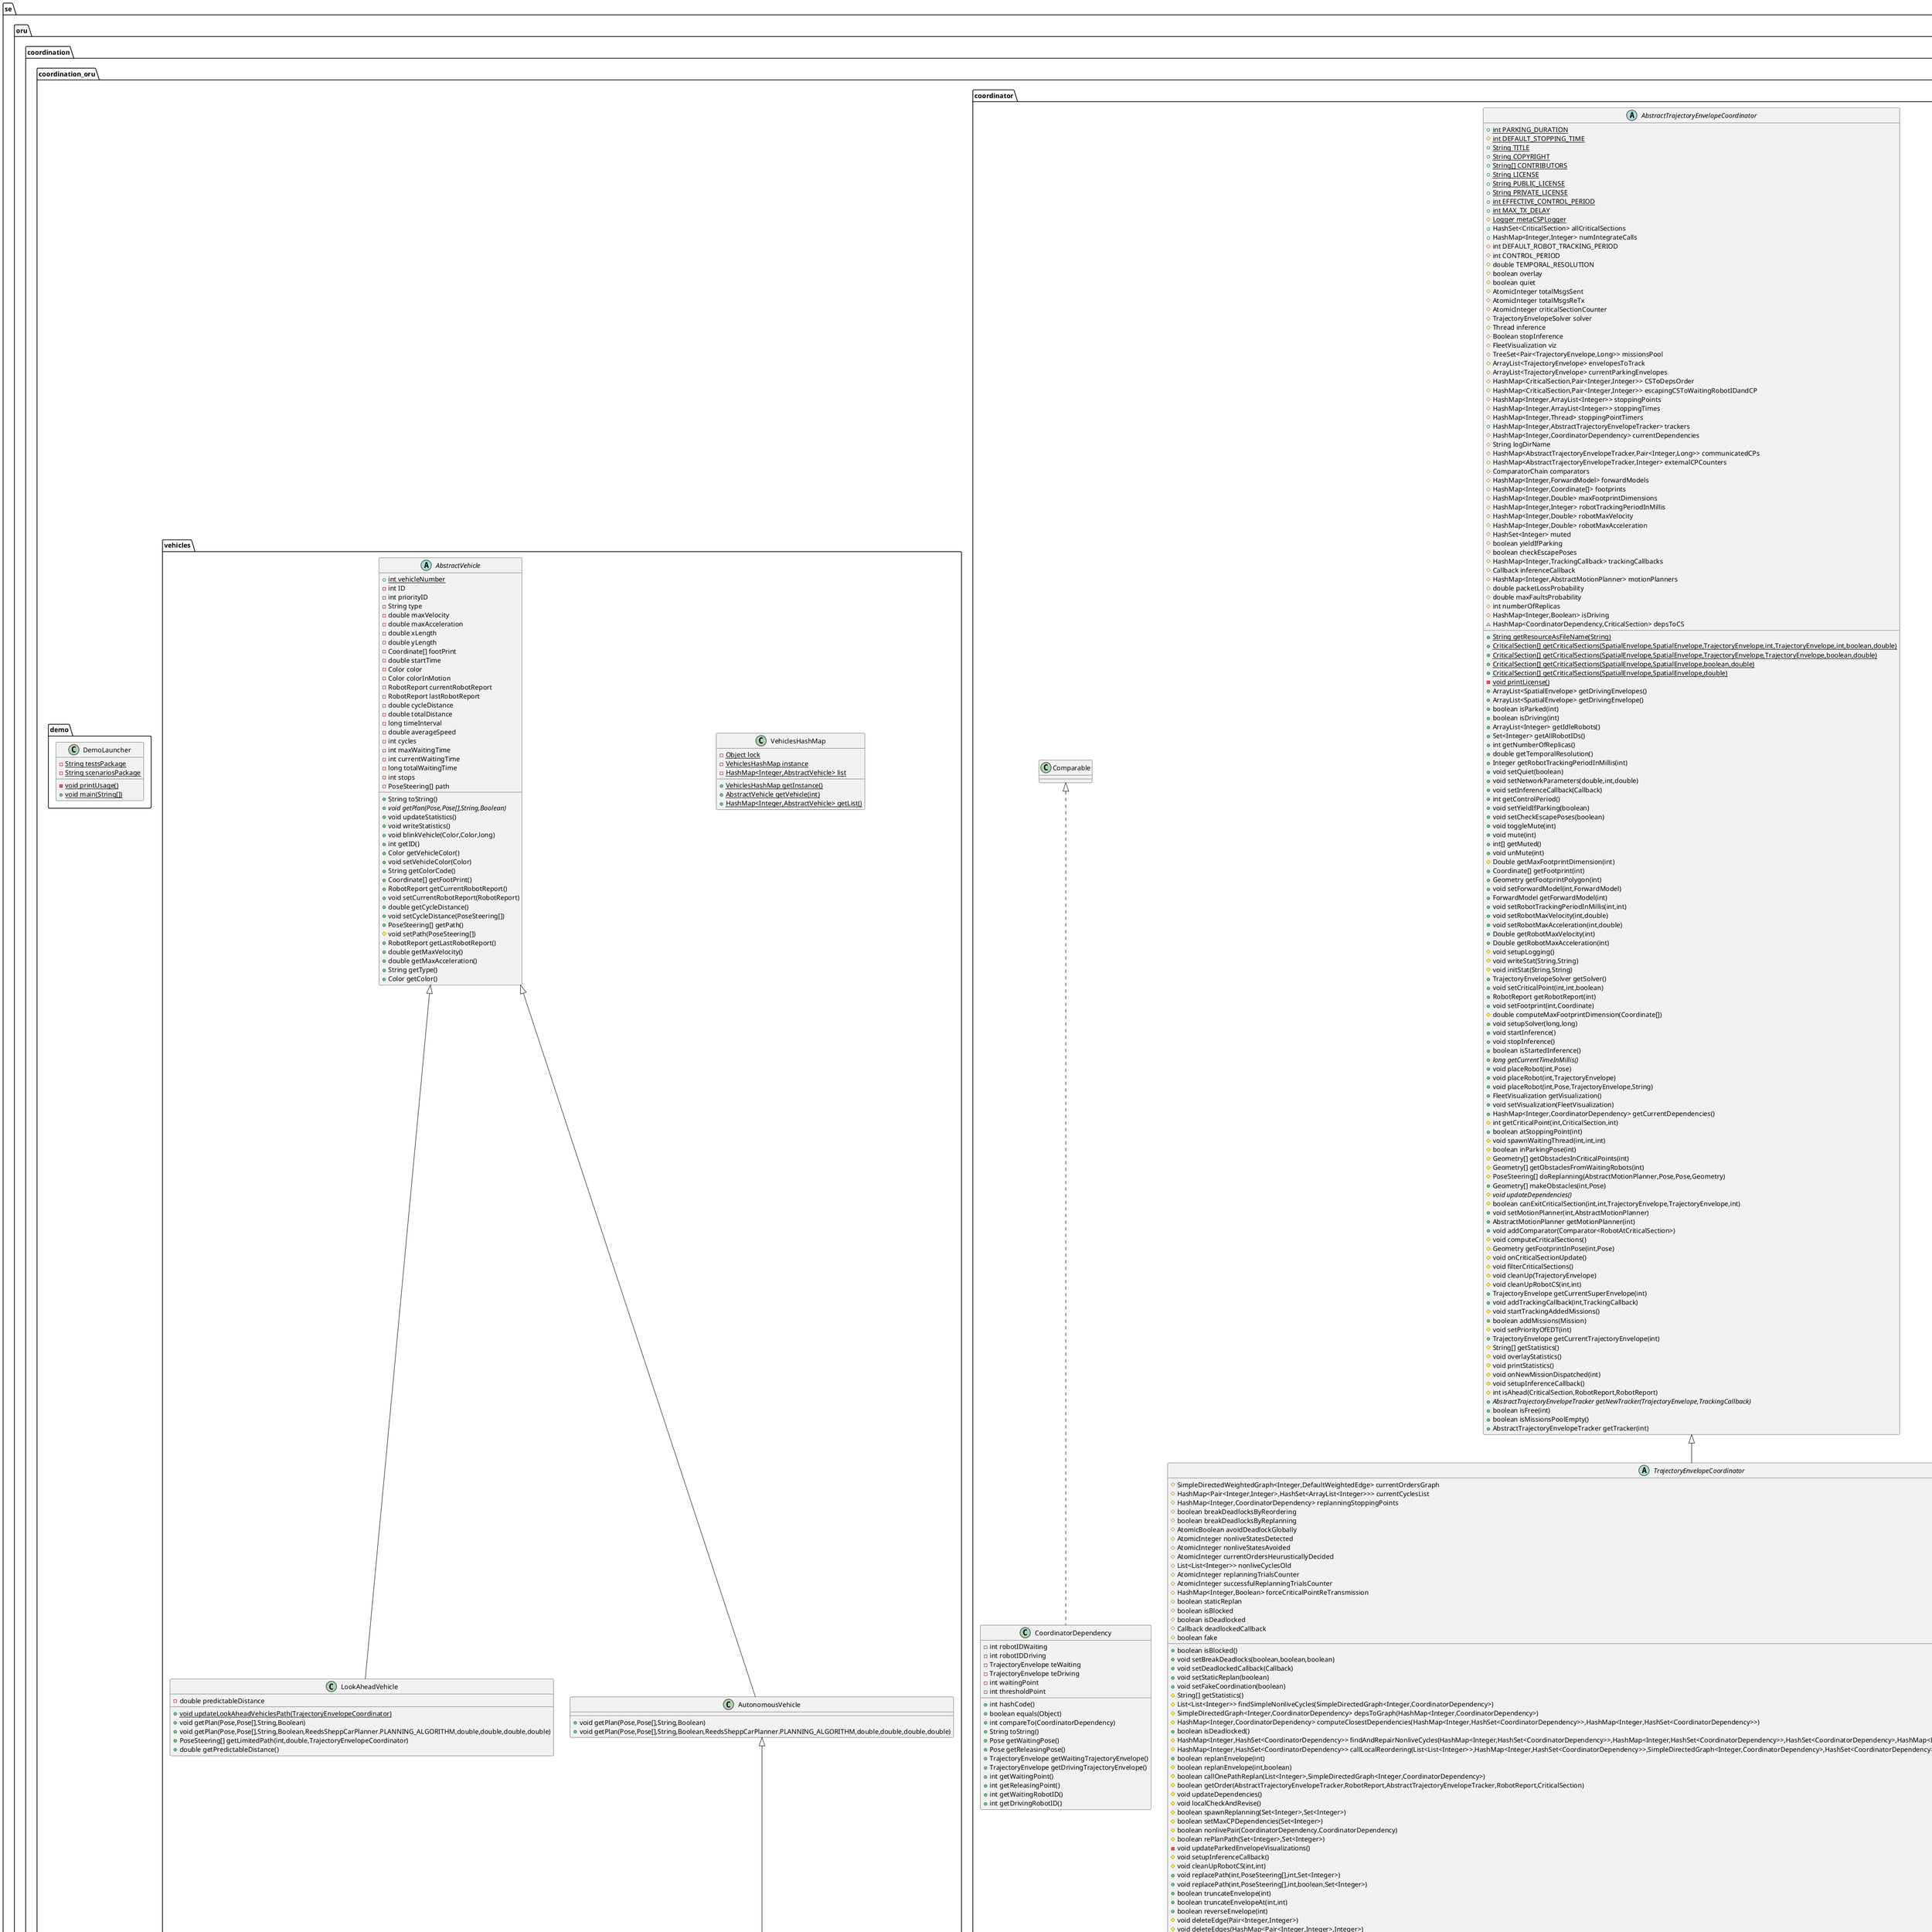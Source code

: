 @startuml
class se.oru.coordination.coordination_oru.simulator.BrowserVisualizationServlet {
+ void configure(WebSocketServletFactory)
}
class se.oru.coordination.coordination_oru.utility.RobotReport {
- Pose pose
- int pathIndex
- double velocity
- double distanceTraveled
- int criticalPoint
- int robotID
+ int getRobotID()
+ Pose getPose()
+ int getPathIndex()
+ double getVelocity()
+ double getDistanceTraveled()
+ int getCriticalPoint()
+ String toString()
}
class se.oru.coordination.coordination_oru.tests.icaps2018.talk.TwoRobotsOpposing {
+ {static} void main(String[])
}
class se.oru.coordination.coordination_oru.utility.StringUtils {
+ {static} List<String> description(String,String,int)
+ {static} List<String> description(String,String,int,int)
+ {static} List<String> fitWidth(String,int,int)
+ {static} List<String> fullJustify(String,int,int)
}
interface se.oru.coordination.coordination_oru.motionplanner.ompl.ReedsSheppCarPlannerLib {
~ boolean plan(String,double,double,double,double,double,double,double,double,double,double,PointerByReference,IntByReference,double,double,double)
~ boolean plan_multiple_circles(byte[],int,int,double,double,double,double,double[],double[],int,double,double,double,double,double,double,PointerByReference,IntByReference,double,double,double,int)
~ boolean plan_multiple_circles_nomap(double[],double[],int,double,double,double,double,double,double,PointerByReference,IntByReference,double,double,double,int)
~ void cleanupPath(Pointer)
}
class se.oru.coordination.coordination_oru.motionplanner.ompl.ReedsSheppCarPlannerLib$PathPose {
+ double x
+ double y
+ double theta
# List<String> getFieldOrder()
}
class se.oru.coordination.coordination_oru.motionplanner.ompl.ReedsSheppCarPlannerLib$PathPose$ByReference {
}
abstract class se.oru.coordination.coordination_oru.tracker.TrajectoryEnvelopeTrackerDummy {
- Thread th
- boolean parkingFinished
- int currentIndex
- long DELTA_FUTURE
# void onTrajectoryEnvelopeUpdate()
+ void startTracking()
+ void setCriticalPoint(int)
+ RobotReport getRobotReport()
+ void finishParking()
+ boolean isParkingFinished()
+ void run()
+ void onPositionUpdate()
}
class se.oru.coordination.coordination_oru.utility.splines.Spline3D {
- Coordinate[] coords
- Coordinate[] controlPoints
- Type type
+ Type getType()
+ Coordinate[] getControlPoints()
+ Coordinate[] getCoords()
+ Pose[] asPoses()
+ PoseSteering[] asPoseSteerings()
+ String toString()
+ double[] computeDistances()
+ double[] computeMinMaxDistances()
}
enum se.oru.coordination.coordination_oru.utility.splines.Type {
+  SPLINE_BEZIER
+  SPLINE_CUBIC
+  SPLINE_CATMULL_ROM
}
abstract class se.oru.coordination.coordination_oru.tracker.AbstractTrajectoryEnvelopeTracker {
# AbstractTrajectoryEnvelopeCoordinator tec
+ TrajectoryEnvelope te
# Trajectory traj
# double temporalResolution
# Integer externalCPCounter
# Integer reportCounter
# int criticalPoint
# HashSet<TrajectoryEnvelope> startedGroundEnvelopes
# HashSet<TrajectoryEnvelope> finishedGroundEnvelopes
# HashMap<TrajectoryEnvelope,AllenIntervalConstraint> deadlines
# int trackingPeriodInMillis
# TrackingCallback cb
# Map mapMetaConstraint
# boolean calledOnTrackingStart
# boolean calledStartTracking
# Callback extraStatusCallback
# boolean canStartTracking
# long startingTimeInMillis
# Logger metaCSPLogger
# {static} AllenIntervalConstraint[] getConstriants(AllenIntervalConstraint.Type,TrajectoryEnvelope,TrajectoryEnvelopeSolver)
+ int getTrackingPeriod()
+ long getStartingTimeInMillis()
+ void resetStartingTimeInMillis()
# {abstract}void onTrajectoryEnvelopeUpdate()
+ void updateTrajectoryEnvelope(TrajectoryEnvelope)
+ void setMapMetaConstraint(Map)
+ void setCanStartTracking()
+ boolean canStartTracking()
+ boolean isStarted(TrajectoryEnvelope)
+ boolean tracksEnvelope(TrajectoryEnvelope)
+ boolean isFinished(TrajectoryEnvelope)
+ void setCriticalPoint(int,int)
+ int getReportCounter()
+ void setReportCounter(int)
+ int getCriticalPoint()
+ {abstract}void setCriticalPoint(int)
+ int getTrackingPeriodInMillis()
+ RobotReport getLastRobotReport()
+ {abstract}RobotReport getRobotReport()
# void onPositionUpdate()
+ {abstract}long getCurrentTimeInMillis()
# void updateDeadline(TrajectoryEnvelope,long)
# void fixDeadline(TrajectoryEnvelope,long)
# void setRelease(TrajectoryEnvelope)
# TrajectoryEnvelope[] getAllSubEnvelopes()
+ {abstract}void startTracking()
+ boolean trackingStrated()
# void startMonitoringThread()
# void finishTracking()
+ TrajectoryEnvelope getTrajectoryEnvelope()
+ State getState()
}
class se.oru.coordination.coordination_oru.tests.clean.FourRobotsCircle {
+ {static} void main(String[])
}
class se.oru.coordination.coordination_oru.tests.icaps2018.talk.ThreeRobotsSimple {
+ {static} void main(String[])
}
class se.oru.coordination.coordination_oru.tests.clean.TwoRobotsTotalOverlap {
+ {static} void main(String[])
}
class se.oru.coordination.coordination_oru.tests.clean.TwoRobotsFollowing {
+ {static} void main(String[])
}
class se.oru.coordination.coordination_oru.tests.Sleeper {
+ {static} void sleep(long)
}
class se.oru.coordination.coordination_oru.tests.DemoPushAwait {
+ {static} void run()
}
class se.oru.coordination.coordination_oru.tests.DemoChild {
+ {static} void run()
}
class se.oru.coordination.coordination_oru.tests.DemoGatekeeper {
+ {static} void run()
}
class se.oru.coordination.coordination_oru.tests.GatedThreadDemos {
+ {static} void main(String[])
}
class se.oru.coordination.coordination_oru.tests.UPF.UPFAdapter {
+ {static} double MAX_ACCEL
+ {static} double MAX_VEL
+ {static} int CONTROL_PERIOD
+ {static} double TEMPORAL_RESOLUTION
+ {static} String yamlFile
+ {static} String roadMapFile
- TrajectoryEnvelopeCoordinatorSimulation tec
- HashMap<String,Integer> robotsToIDs
- ReedsSheppCarPlanner motionPlanner
- {static} String[] getArgs(String)
+ {static} void main(String[])
- void setupCoordinator()
+ void startPlanExecution()
}
class se.oru.coordination.coordination_oru.tests.clean.MinimalExample {
- {static} Random rand
- {static} ArrayList<Pair<Integer>> placements
- {static} Coordinate[] makeRandomFootprint(int,int,int,int,double,double)
- {static} Pose[] makeRandomStartGoalPair(int,double,double,double)
+ {static} void main(String[])
}
class se.oru.coordination.coordination_oru.utility.Mission {
# {static} int NUMMISSIONS
# int robotID
# PoseSteering[] path
# int order
# String fromLocation
# String toLocation
# Pose fromPose
# Pose toPose
# ArrayList<Pose> stoppingPoints
# ArrayList<Integer> stoppingPointDurations
+ void setStoppingPoint(Pose,int)
+ void clearStoppingPoints()
+ HashMap<Pose,Integer> getStoppingPoints()
+ int compareTo(Mission)
+ int getRobotID()
+ PoseSteering[] getPath()
+ void setPath(PoseSteering[])
+ String getFromLocation()
+ void setFromLocation(String)
+ String getToLocation()
+ void setToLocation(String)
+ String toString()
+ Pose getFromPose()
+ void setFromPose(Pose)
+ Pose getToPose()
+ void setToPose(Pose)
}
class se.oru.coordination.coordination_oru.tests.TestTrajectoryEnvelopeCoordinatorWithMotionPlannerReplan {
+ {static} void main(String[])
}
class se.oru.coordination.coordination_oru.utility.CriticalSection {
- TrajectoryEnvelope te1
- TrajectoryEnvelope te2
- int te1Start
- int te2Start
- int te1End
- int te2End
- int te1Break
- int te2Break
+ boolean equals(Object)
+ int hashCode()
+ TrajectoryEnvelope getTe1()
+ TrajectoryEnvelope getTe2()
+ int getTe1Start()
+ int getTe2Start()
+ int getTe1End()
+ int getTe2End()
+ int getTe1Break()
+ void setTe1Break(int)
+ int getTe2Break()
+ void setTe2Break(int)
+ String toString()
}
class se.oru.coordination.coordination_oru.utility.Missions {
+ {static} HashMap<Integer,Boolean> loopMissions
# {static} HashMap<String,Pose> locations
# {static} HashMap<String,PoseSteering[]> paths
# {static} HashMap<Integer,ArrayList<Mission>> missions
# {static} HashMap<Integer,MissionDispatchingCallback> mdcs
# {static} HashMap<Mission,ArrayList<Mission>> concatenatedMissions
# {static} SimpleDirectedWeightedGraph<String,DefaultWeightedEdge> graph
# {static} String mapYAMLFilename
# {static} String mapYAML
# {static} String mapImageFilename
# {static} BufferedImage map
# {static} double mapResolution
# {static} Coordinate mapOrigin
# {static} double minPathDistance
# {static} Thread missionDispatchThread
# {static} HashSet<Integer> dispatchableRobots
- {static} Logger metaCSPLogger
+ {static} void setMinPathDistance(double)
+ {static} void resamplePathsInRoadMap()
+ {static} PoseSteering[] resamplePath(PoseSteering[])
+ {static} double getPathLength(PoseSteering[])
+ {static} double getPathLength(Pose[])
+ {static} String[] getNearLocations(String)
+ {static} String[] getNearLocations(Pose)
+ {static} BufferedImage getMap()
+ {static} void setMap(String)
+ {static} double getMapResolution()
+ {static} Coordinate getMapOrigin()
+ {static} String getMapYAMLFilename()
+ {static} String getMapYAML()
+ {static} void saveMap(String)
- {static} String extractZipFile(String)
- {static} void makeZipFile(String)
+ {static} void saveScenario(String)
+ {static} void loadScenario(String)
- {static} String getJSONString(Object)
- {static} Object parseJSONString(Type,String)
+ {static} HashMap<Integer,String> getInitialLocations()
+ {static} HashMap<Integer,Pose> getInitialPoses()
+ {static} int[] getIDsOfRobotsWithMissions()
- {static} void buildGraph()
+ {static} PoseSteering[] getShortestPath(String)
+ {static} PoseSteering[] getPath(String,String)
+ {static} ArrayList<Mission> getMissions(int)
+ {static} boolean hasMissions(int)
+ {static} void removeMissions(Mission)
+ {static} void setLocation(String,Pose)
+ {static} HashMap<Integer,ArrayList<Mission>> getMissions()
+ {static} void putMission(Mission)
+ {static} void enqueueMission(Mission)
+ {static} void pushMission(Mission)
+ {static} Mission getMission(int,int)
+ {static} Mission dequeueMission(int)
+ {static} Mission popMission(int)
+ {static} Mission peekMission(int)
+ {static} double wrapAngle180b(double)
+ {static} double wrapAngle180a(double)
+ {static} double wrapAngle180(double)
+ {static} double wrapAngle360(double)
+ {static} Geometry getBackBlockingObstacle(TrajectoryEnvelope)
+ {static} HashMap<String,Pose> getLocations()
+ {static} HashMap<String,Pose> getLocationsAndPoses()
+ {static} void loadLocationAndPathData(String)
+ {static} void loadRoadMap(String)
+ {static} void saveLocationAndPathData(String)
+ {static} void saveRoadMap(String)
+ {static} void addKnownPath(String,String,PoseSteering[])
+ {static} void addPathToRoadMap(String,String,PoseSteering[])
+ {static} void removeLocation(String)
+ {static} void removeLocationFromRoadMap(String)
+ {static} void addLocationToRoadMap(String,Pose)
+ {static} Pose getLocation(String)
+ {static} Pose getLocationPose(String)
+ {static} Mission getNextMission(Mission)
+ {static} Mission getPreviousMission(Mission)
+ {static} String getPathFile(String,String)
+ {static} boolean isKnownPath(String,String)
+ {static} String getProperty(String,String)
+ {static} void stopMissionDispatchers(int)
+ {static} void writePath(String,ArrayList<PoseSteering>)
+ {static} void writePath(String,PoseSteering[])
+ {static} void concatenateMissions(Mission)
+ {static} void addMissionDispatchingCallback(int,MissionDispatchingCallback)
+ {static} void startMissionDispatchers(TrajectoryEnvelopeCoordinator,int)
+ {static} void startMissionDispatchers(TrajectoryEnvelopeCoordinator,boolean,int)
+ {static} void startMissionDispatchers(TrajectoryEnvelopeCoordinator,long)
+ {static} PoseSteering[] loadPathFromFile(String)
+ {static} Mission followMission(Mission,int,Pose,AbstractMotionPlanner,boolean)
+ {static} Set<String> getAllGraphVertices()
+ {static} Set<DefaultWeightedEdge> getAllGraphEdges()
}
class se.oru.coordination.coordination_oru.utility.Missions$ScenarioContainer {
- String locationsJSON
- String pathsJSON
- String missionsJSON
- String mapYAMLJSON
- String mapImageFilenameJSON
- String mapResolutionJSON
- String mapOriginJSON
}
class se.oru.coordination.coordination_oru.tests.icaps2018.talk.FourRobotsCircle {
+ {static} void main(String[])
}
interface se.oru.coordination.coordination_oru.simulator.FleetVisualization {
~ void displayRobotState(TrajectoryEnvelope,RobotReport,String)
~ void displayRobotState(Polygon,RobotReport,String)
~ void displayDependency(RobotReport,RobotReport,String)
~ void addEnvelope(TrajectoryEnvelope)
~ void removeEnvelope(TrajectoryEnvelope)
~ void updateVisualization()
~ void setMap(String)
~ int periodicEnvelopeRefreshInMillis()
}
class se.oru.coordination.coordination_oru.simulator.TrajectoryEnvelopeCoordinatorSimulation {
# {static} long START_TIME
+ {static} TrajectoryEnvelopeCoordinatorSimulation tec
+ {static} Coordinate[] DEFAULT_FOOTPRINT
+ {static} double MAX_DEFAULT_FOOTPRINT_DIMENSION
# boolean useInternalCPs
# boolean checkCollisions
# ArrayList<CollisionEvent> collisionsList
# Thread collisionThread
# AtomicInteger totalMsgsLost
# AtomicInteger totalPacketsLost
# double DEFAULT_MAX_VELOCITY
# double DEFAULT_MAX_ACCELERATION
+ void setCheckCollisions(boolean)
+ void incrementLostMsgsCounter()
+ void incrementLostPacketsCounter()
- ArrayList<Integer> computeStoppingPoints(PoseSteering[])
+ boolean addMissions(Mission)
+ void setUseInternalCriticalPoints(boolean)
+ Double getRobotMaxVelocity(int)
+ Double getRobotMaxAcceleration(int)
# Double getMaxFootprintDimension(int)
+ Coordinate[] getDefaultFootprint()
+ void setDefaultFootprint(Coordinate)
+ Coordinate[] getFootprint(int)
+ Geometry getDefaultFootprintPolygon()
+ AbstractTrajectoryEnvelopeTracker getNewTracker(TrajectoryEnvelope,TrackingCallback)
+ long getCurrentTimeInMillis()
+ String constraintsToGraphviz(Constraint[])
# String[] getStatistics()
+ void onCriticalSectionUpdate()
}
class se.oru.coordination.coordination_oru.utility.PathEditor2 {
- {static} int newLocationCounter
- {static} String TEMP_MAP_DIR
- String selectionsFile
- String outputDir
- double PP_max_turning_radius
- double SP_spline_distance
- double PP_SP_distance_between_path_points
- double PP_radius
- Coordinate[] PP_footprint
- Geometry PP_footprintGeom
- String locationsAndPathsFilename
- String mapFilename
- boolean selectionInputListen
- ArrayList<String> selectionStringsNames
- ArrayList<String> selectionStrings
- ArrayList<ArrayList<Integer>> selectedLocationsInts
- HashMap<Integer,ArrayList<Integer>> selectionGroupsToSelections
- int selectedGroup
- ReedsSheppCarPlanner mp
- OccupancyMap om
- String selectionString
- ArrayList<Integer> selectedLocationsInt
- ArrayList<String> locationIDs
- HashMap<String,ArrayList<PoseSteering>> allPaths
- HashMap<String,Boolean> isInversePath
- JTSDrawingPanel panel
- double deltaX
- double deltaY
- double deltaT
- double deltaTR
- double deltaSD
- double deltaD
+ {static} void main(String[])
+ void setPanAcceleration(double)
+ void setZoomIntensity(double)
+ void setDeltaX(double)
+ void setDeltaY(double)
+ void setDeltaTheta(double)
+ void setSplineDistance(double)
+ void setDistanceBetweenPathPoints(double)
+ void setMaxTurningRadius(double)
+ void setPathPlanningFootprint(Coordinate)
+ void setPathPlanningRadius(double)
+ Geometry makeFootprint(double,double,double)
+ Geometry createEnvelope(ArrayList<PoseSteering>)
+ void updatePaths2()
+ void deleteForwardAndInversePaths(ArrayList<Integer>)
+ void computeForwardAndInversePathsWithSpline(ArrayList<Integer>)
+ void loadSelectionsFile()
+ void removeKnownLocation(String)
+ void removeAllKnownLocations()
+ void addAllKnownLocations()
+ boolean deleteDir(File)
# void dumpLocationAndPathData(HashMap<String,Pose>,HashMap<String,ArrayList<PoseSteering>>)
- String getHelp()
- void highlightSelectedLocations()
- void clearLocations()
+ void addAbstractAction(AbstractAction,int,int,String)
- Point2D getMousePositionInMap()
- void clearESCAPE()
- void setupGUI()
- PoseSteering[] computeSpline(Pose,Pose)
- PoseSteering[] computePath(Pose,Pose)
}
class se.oru.coordination.coordination_oru.tests.clean.ScenarioLoading {
+ {static} void main(String[])
}
class se.oru.coordination.coordination_oru.utility.Heuristics {
+ HashMap<Integer,Integer> robotIDToPrecedence
+ Comparator<RobotAtCriticalSection> closest()
+ Comparator<RobotAtCriticalSection> mostDistanceToTravel()
+ Comparator<RobotAtCriticalSection> lowestIDNumber()
+ Comparator<RobotAtCriticalSection> highestIDNumber()
+ Comparator<RobotAtCriticalSection> highestPrecedence()
}
class se.oru.coordination.coordination_oru.tests.safetyAndLiveness.Circle {
+ {static} void main(String[])
}
class se.oru.coordination.coordination_oru.vehicles.VehiclesHashMap {
- {static} Object lock
- {static} VehiclesHashMap instance
- {static} HashMap<Integer,AbstractVehicle> list
+ {static} VehiclesHashMap getInstance()
+ {static} AbstractVehicle getVehicle(int)
+ {static} HashMap<Integer,AbstractVehicle> getList()
}
abstract class se.oru.coordination.coordination_oru.utility.gates.GatedThread {
# {static} boolean isGated
# {static} Gatekeeper gatekeeper
+ {static} void enable()
+ {static} void runGatekeeper()
+ {static} void sleep(long)
+ {static} void sleepWithoutException(long)
+ {static} void skipCycles(int)
+ {abstract}void runCore()
+ void run()
}
class se.oru.coordination.coordination_oru.tests.safetyAndLiveness.Basement {
- {static} Random rand
- {static} ArrayList<Pair<Integer>> placements
- {static} Coordinate[] makeRandomFootprint(int,int,int,int,double,double)
- {static} Pose[] makeRandomStartGoalPair(int,double,double,double)
+ {static} void main(String[])
}
abstract class se.oru.coordination.coordination_oru.motionplanner.AbstractMotionPlanner {
# Logger metaCSPLogger
# Pose start
# Pose[] goal
# String startLocationName
# String[] goalLocationNames
# Coordinate[] footprintCoords
# boolean verifyPlanning
# Pose collidingPose
# OccupancyMap om
# boolean noMap
# boolean checkGoalPose
# PoseSteering[] pathPS
+ {static} boolean deleteDir(File)
+ {abstract}AbstractMotionPlanner getCopy(boolean)
+ void setFootprint(Coordinate)
+ void setStart(Pose)
+ void setGoal(Pose)
+ void addGoals(Pose)
+ void setGoals(Pose)
+ void setStart(String)
+ void setGoals(String)
+ void setMap(String)
+ PoseSteering[] getPath()
+ PoseSteering[] getPathInv()
+ void addObstacles(Geometry,Pose)
+ void addObstacles(Geometry)
+ void writeDebugImage()
+ void clearObstacles()
+ OccupancyMap getOccupancyMap()
+ Geometry[] getObstacles()
+ {abstract}boolean doPlanning()
- Geometry getFootprintAsGeometry()
# Geometry getFootprintInPose(Pose)
+ boolean plan()
+ boolean isFree(Pose,boolean)
}
class se.oru.coordination.coordination_oru.motionplanner.tests.ompl.TestReedsSheppCarPlanner {
+ {static} void main(String[])
}
class se.oru.coordination.coordination_oru.scenarios.OneAutonomousOneLookAheadVehicles {
+ {static} void main(String[])
}
interface se.oru.coordination.coordination_oru.coordinator.ForwardModel {
~ boolean canStop(TrajectoryEnvelope,RobotReport,int,boolean)
~ int getEarliestStoppingPathIndex(TrajectoryEnvelope,RobotReport)
}
class se.oru.coordination.coordination_oru.utility.Pair {
- T p1
- T p2
+ T getFirst()
+ T getSecond()
+ boolean contains(Pair<T>)
+ boolean containsOrEquals(Pair<T>)
+ int hashCode()
+ boolean equals(Object)
+ String toString()
}
class se.oru.coordination.coordination_oru.tests.safetyAndLiveness.ParkingArrayNew {
- {static} void writeStat(String,String)
- {static} void initStat(String,String)
+ {static} void main(String[])
}
abstract class se.oru.coordination.coordination_oru.tracker.TrackingCallback {
+ TrajectoryEnvelope myTE
+ void updateTrajectoryEnvelope(TrajectoryEnvelope)
+ {abstract}void beforeTrackingStart()
+ {abstract}void onTrackingStart()
+ {abstract}String[] onPositionUpdate()
+ {abstract}void beforeTrackingFinished()
+ {abstract}void onTrackingFinished()
+ {abstract}void onNewGroundEnvelope()
}
class se.oru.coordination.coordination_oru.scenarios.SevenAutonomousOneLookAheadVehicles {
+ {static} void main(String[])
}
class se.oru.coordination.coordination_oru.tests.safetyAndLiveness.TestJgraphLib {
+ {static} void main(String[])
}
class se.oru.coordination.coordination_oru.tests.TestTrajectoryEnvelopeCoordinatorWithMotionPlanner11 {
+ {static} void main(String[])
}
class se.oru.coordination.coordination_oru.utility.splines.SplineFactory {
+ {static} Spline3D createBezier(Coordinate[],double)
+ {static} Spline3D createBezier(Coordinate[],int)
+ {static} Spline3D createCubic(Coordinate[],double)
+ {static} Spline3D createCubic(Coordinate[],int)
+ {static} Spline3D createCatmullRom(Coordinate[],double)
+ {static} Spline3D createCatmullRom(Coordinate[],int)
+ {static} void main(String[])
}
class se.oru.coordination.coordination_oru.tests.TestTrajectoryEnvelopeCoordinatorWithMotionPlanner22 {
+ {static} void main(String[])
}
class se.oru.coordination.coordination_oru.tests.clean.ThreeRobotsAsynchronousGoalPosting {
+ {static} void main(String[])
}
class se.oru.coordination.coordination_oru.simulator.JTSDrawingPanelVisualization {
- JTSDrawingPanel panel
+ JTSDrawingPanel getPanel()
+ void setSize(int,int)
+ void displayRobotState(TrajectoryEnvelope,RobotReport,String)
+ void displayRobotState(Polygon,RobotReport,String)
+ void displayDependency(RobotReport,RobotReport,String)
- void setupGUI(String)
+ void dumpPDF(String)
+ void dumpSVG(String)
+ void dumpEPS(String)
+ void centerView()
+ void updateVisualization()
+ void addEnvelope(TrajectoryEnvelope)
+ void removeEnvelope(TrajectoryEnvelope)
+ void setMinimumVisibleFrame(double,double,double,double)
+ void setMap(String)
+ int periodicEnvelopeRefreshInMillis()
}
class se.oru.coordination.coordination_oru.tests.clean.ReplacePathExample {
+ {static} void main(String[])
}
class se.oru.coordination.coordination_oru.utility.splines.BezierSplineFactory {
+ {static} Coordinate cubicBezier(Coordinate,Coordinate,Coordinate,Coordinate,double)
+ {static} Coordinate quadBezier(Coordinate,Coordinate,Coordinate,double)
- {static} double cubicBezierPoint(double,double,double,double,double)
- {static} double quadBezierPoint(double,double,double,double)
+ {static} Pose[] asPoses(Coordinate[])
+ {static} PoseSteering[] asPoseSteering(Coordinate[])
+ {static} Coordinate[] createBezierSpline(Coordinate,Coordinate,Coordinate,Coordinate,double)
+ {static} void main(String[])
}
class se.oru.coordination.coordination_oru.tests.TestTrajectoryEnvelopeCoordinatorWithMotionPlanner12 {
+ {static} void main(String[])
}
class se.oru.coordination.coordination_oru.simulator.RVizVisualization {
- {static} String rvizEntry
- String mapFrameID
- ConnectedNode node
- HashMap<String,Publisher<visualization_msgs.MarkerArray>> boxMarkerPublishers
- HashMap<String,ArrayList<visualization_msgs.Marker>> boxMarkerMarkers
- HashMap<Integer,Publisher<visualization_msgs.MarkerArray>> robotStatusPublishers
- HashMap<Integer,Publisher<visualization_msgs.MarkerArray>> dependencyPublishers
- HashMap<Integer,ArrayList<visualization_msgs.Marker>> robotStatusMarkers
- HashMap<Integer,ArrayList<visualization_msgs.Marker>> dependencyMarkers
- HashMap<Integer,visualization_msgs.Marker> envelopeMarkers
- boolean ready
- String mapFileName
- boolean darkColors
- boolean publishPartialEnvelope
+ {static} void writeRVizConfigFile(int)
+ {static} void main(String[])
+ void setPublishPartialEnvelope(boolean)
+ void setDarkColors(boolean)
- BufferedImage toGrayScale(BufferedImage)
- BufferedImage toBlackAndWhite(BufferedImage,int)
- BufferedImage flipVertically(BufferedImage)
- BufferedImage flipHorizontally(BufferedImage)
+ void setMap(String)
+ void setMapFileName(String,String,boolean,boolean)
+ void displayRobotState(TrajectoryEnvelope,RobotReport,String)
+ void displayRobotState(Polygon,RobotReport,String)
+ void displayBox(String,Coordinate[],int,double,double,double)
+ void displayDependency(RobotReport,RobotReport,String)
+ void updateVisualization()
+ void onError(Node,Throwable)
+ void onShutdown(Node)
+ void onShutdownComplete(Node)
+ void onStart(ConnectedNode)
+ GraphName getDefaultNodeName()
+ void addEnvelope(TrajectoryEnvelope)
- void createPartialEnvelopeGeometryMarker(TrajectoryEnvelope,int,int)
+ void removeEnvelope(TrajectoryEnvelope)
+ int periodicEnvelopeRefreshInMillis()
}
class se.oru.coordination.coordination_oru.tests.icaps2018.talk.TwoRobotsFollowing {
+ {static} void main(String[])
}
class se.oru.coordination.coordination_oru.tests.TestTrajectoryEnvelopeCoordinatorWithMotionPlannerReplanNew {
+ {static} void main(String[])
}
class se.oru.coordination.coordination_oru.tests.TestTrajectoryEnvelopeCoordinatorWithMotionPlanner18 {
+ {static} void main(String[])
}
class se.oru.coordination.coordination_oru.tests.TestTrajectoryEnvelopeCoordinatorWithMotionPlanner3 {
+ {static} void main(String[])
}
class se.oru.coordination.coordination_oru.tests.icaps2018.talk.RandomPathsInMap {
- {static} boolean deleteDir(File)
- {static} void writeStat(String,String)
- {static} void initStat(String,String)
+ {static} void main(String[])
}
class se.oru.coordination.coordination_oru.tests.TestTrajectoryEnvelopeCoordinatorWithMotionPlanner9 {
+ {static} void main(String[])
}
class se.oru.coordination.coordination_oru.tests.clean.TwoRobotsFollowingVsOpposing {
+ {static} void main(String[])
}
class se.oru.coordination.coordination_oru.motionplanner.ompl.ReedsSheppCarPlanner {
+ {static} ReedsSheppCarPlannerLib INSTANCE
- double robotRadius
- PointerByReference path
- IntByReference pathLength
- double distanceBetweenPathPoints
- double turningRadius
- double planningTimeInSecs
- Coordinate[] collisionCircleCenters
- PLANNING_ALGORITHM algo
+ AbstractMotionPlanner getCopy(boolean)
+ void setFootprint(Coordinate)
+ Coordinate[] getCollisionCircleCenters()
+ void setCirclePositions(Coordinate)
+ void setRadius(double)
+ void setDistanceBetweenPathPoints(double)
+ void setTurningRadius(double)
+ Pose getStart()
+ Pose[] getGoals()
+ double getPlanningTimeInSecs()
+ void setPlanningTimeInSecs(double)
+ boolean doPlanning()
}
enum se.oru.coordination.coordination_oru.motionplanner.ompl.PLANNING_ALGORITHM {
+  RRTConnect
+  RRTstar
+  TRRT
+  SST
+  LBTRRT
+  PRMstar
+  SPARS
+  pRRT
+  LazyRRT
}
class se.oru.coordination.coordination_oru.motionplanner.tests.ompl.TestReedsSheppCarPlannerMulitpleCircles {
+ {static} void main(String[])
}
class se.oru.coordination.coordination_oru.tests.icaps2018.talk.ThreeRobotsLinear {
+ {static} void main(String[])
}
abstract class se.oru.coordination.coordination_oru.vehicles.AbstractVehicle {
+ {static} int vehicleNumber
- int ID
- int priorityID
- String type
- double maxVelocity
- double maxAcceleration
- double xLength
- double yLength
- Coordinate[] footPrint
- double startTime
- Color color
- Color colorInMotion
- RobotReport currentRobotReport
- RobotReport lastRobotReport
- double cycleDistance
- double totalDistance
- long timeInterval
- double averageSpeed
- int cycles
- int maxWaitingTime
- int currentWaitingTime
- long totalWaitingTime
- int stops
- PoseSteering[] path
+ String toString()
+ {abstract}void getPlan(Pose,Pose[],String,Boolean)
+ void updateStatistics()
+ void writeStatistics()
+ void blinkVehicle(Color,Color,long)
+ int getID()
+ Color getVehicleColor()
+ void setVehicleColor(Color)
+ String getColorCode()
+ Coordinate[] getFootPrint()
+ RobotReport getCurrentRobotReport()
+ void setCurrentRobotReport(RobotReport)
+ double getCycleDistance()
+ void setCycleDistance(PoseSteering[])
+ PoseSteering[] getPath()
# void setPath(PoseSteering[])
+ RobotReport getLastRobotReport()
+ double getMaxVelocity()
+ double getMaxAcceleration()
+ String getType()
+ Color getColor()
}
class se.oru.coordination.coordination_oru.tests.icaps2018.talk.ThreeRobotsGoalPosting {
+ {static} void main(String[])
}
class se.oru.coordination.coordination_oru.tests.TestTrajectoryEnvelopeCoordinatorWithMotionPlanner2 {
+ {static} void main(String[])
}
class se.oru.coordination.coordination_oru.utility.NetworkConfiguration {
+ {static} double PROBABILITY_OF_PACKET_LOSS
# {static} int maximumTxDelay
# {static} int minimumTxDelay
+ {static} void setDelays(int,int)
+ {static} int getMaximumTxDelay()
+ {static} int getMinimumTxDelay()
}
class se.oru.coordination.coordination_oru.verify.SevenAutonomousOneLookAheadVehicles {
+ {static} void main(String[])
}
class se.oru.coordination.coordination_oru.simulator.BrowserVisualizationSocket {
+ {static} HashSet<RemoteEndpoint> ENDPOINTS
+ {static} BufferedImage map
+ {static} double resolution
+ {static} Coordinate origin
+ {static} double initialScale
+ {static} double fontScale
+ {static} Coordinate initialTranslation
+ void onWebSocketConnect(Session)
+ void onWebSocketText(String)
+ void onWebSocketClose(int,String)
+ void onWebSocketError(Throwable)
}
class se.oru.coordination.coordination_oru.tests.TestTrajectoryEnvelopeCoordinatorWithMotionPlanner {
+ {static} void main(String[])
}
class se.oru.coordination.coordination_oru.tests.icaps2018.talk.OneRobotPlacement {
+ {static} void main(String[])
}
class se.oru.coordination.coordination_oru.tests.TestTrajectoryEnvelopeThreeRobotsReplanOnRequest {
+ {static} void main(String[])
}
class se.oru.coordination.coordination_oru.utility.GeometrySmoother {
- GeometryFactory geomFactory
- SmootherControl DEFAULT_CONTROL
- SmootherControl control
- Map<Integer,WeakReference<InterpPoint[]>> lookup
~ LineString smooth(LineString,double)
+ Polygon smooth(Polygon,double)
+ void setControl(SmootherControl)
- Coordinate[][] getLineControlPoints(Coordinate[],double)
- Coordinate[][] getPolygonControlPoints(Coordinate[],int,double)
- Coordinate[] cubicBezier(Coordinate,Coordinate,Coordinate,Coordinate,int)
- InterpPoint[] getInterpPoints(int)
}
interface se.oru.coordination.coordination_oru.utility.GeometrySmoother$SmootherControl {
~ double getMinLength()
~ int getNumVertices(double)
}
class se.oru.coordination.coordination_oru.utility.GeometrySmoother$InterpPoint {
~ double[] t
~ double tsum
}
class se.oru.coordination.coordination_oru.tests.safetyAndLiveness.Diameter {
- {static} void initStat(String,String)
+ {static} void writeStat(String,String)
+ {static} void main(String[])
}
class se.oru.coordination.coordination_oru.verify.EightAutonomousVehicles {
+ {static} void main(String[])
}
class se.oru.coordination.coordination_oru.tests.TestTrajectoryEnvelopeCoordinatorWithMotionPlannerReplanMiddle {
+ {static} void main(String[])
}
class se.oru.coordination.coordination_oru.scenarios.RampScenario {
+ {static} void main(String[])
}
class se.oru.coordination.coordination_oru.tests.clean.ContinuePathExample {
+ {static} void main(String[])
}
class se.oru.coordination.coordination_oru.tests.icaps2018.eval.Experiment1Test1 {
+ {static} int usedRobots
+ {static} boolean inUse(int)
+ {static} void main(String[])
}
class se.oru.coordination.coordination_oru.tests.TestTrajectoryEnvelopeCoordinatorWithMotionPlanner21 {
+ {static} void main(String[])
}
class se.oru.coordination.coordination_oru.utility.PathEditor {
- {static} String PREFIX
- {static} int EMPTY_MAP_DIM
- {static} double OBSTACLE_SIZE
- {static} double MAX_TURNING_RADIUS
- {static} double MIN_DISTANCE_BETWEEN_PATH_POINTS
- {static} boolean USE_MP
- {static} String TEMP_MAP_DIR
- String pathFileName
- String mapFileName
- String mapImgFileName
- double mapRes
- String posesFileName
- boolean selectionPathPointInputListen
- String selectionString
- ArrayList<Integer> selectedPathPointsInt
- boolean selectionObsInputListen
- ArrayList<Integer> selectedObsInt
- ArrayList<Geometry> obstacles
- ArrayList<PoseSteering> path
- ArrayList<ArrayList<PoseSteering>> oldPaths
- JTSDrawingPanel panel
- double deltaX
- double deltaY
- double deltaT
- double deltaTR
- String newFileSuffix
- Coordinate[] obstacleFootprint
- ArrayList<Pose> obstacleCenters
- ArrayList<String> obstacleNames
+ {static} void main(String[])
+ void setObstacleFootprint(Coordinate[])
+ void saveObstaclesToPoses(String)
+ void loadObstaclesFromPoses()
+ boolean deleteDir(File)
- double[] getMinXYMaxXY()
- String getHelp()
- Geometry makeObstacle(Pose)
- void highlightPathPoints()
- void highlightObstacles()
- void clearObstacleSelection()
- void clearPathPointSelection()
- void backupPath()
- void restorePath()
+ void addAbstractAction(AbstractAction,int,int,String)
- void setupGUI()
- void writePath(String)
- void readPath()
- PoseSteering[] computePath(PoseSteering,PoseSteering)
}
class se.oru.coordination.coordination_oru.scenarios.ProductionCycleMine {
+ {static} void main(String[])
}
class se.oru.coordination.coordination_oru.tests.clean.ThreeRobotsDeadlock {
+ {static} void main(String[])
}
class se.oru.coordination.coordination_oru.tests.TestTrajectoryEnvelopeCoordinatorWithMotionPlanner15 {
+ {static} void main(String[])
}
class se.oru.coordination.coordination_oru.verify.ThreeDifferentRobotsLinear {
+ {static} void main(String[])
}
class se.oru.coordination.coordination_oru.scenarios.EightAutonomousVehicles {
+ {static} void main(String[])
}
class se.oru.coordination.coordination_oru.tests.TestTrajectoryEnvelopeCoordinatorWithMotionPlanner6 {
+ {static} void main(String[])
}
class se.oru.coordination.coordination_oru.utility.MissionUtils {
+ {static} double targetVelocityHumanInitial
+ {static} double targetVelocityHuman
+ {static} int idHuman
+ {static} boolean isWorking
# {static} Object pathLock
# {static} void removeMissions(int)
+ {static} void moveRobot(int,Pose)
# {static} void waitUntilScheduledMissionStarts(int)
# {static} State getRobotState(int)
+ {static} void changeTargetVelocityHuman(double)
# {static} PoseSteering[] getCurrentPath(int)
# {static} int getReplacementIndex(int)
# {static} void changePath(int,PoseSteering[],int)
+ {static} PoseSteering[] computeReplacementPath(PoseSteering[],int,PoseSteering[])
}
abstract class se.oru.coordination.coordination_oru.tracker.TrajectoryEnvelopeTrackerRK4 {
# {static} long WAIT_AMOUNT_AT_END
# {static} double EPSILON
+ {static} long constantDelayTime
+ {static} EmergencyBreaker emergencyBreaker
# double MAX_VELOCITY
# double MAX_ACCELERATION
# double overallDistance
# double totalDistance
# double positionToSlowDown
# double elapsedTrackingTime
# State state
# double[] curvatureDampening
# ArrayList<RobotReport> reportsList
# ArrayList<Long> reportTimeLists
- Thread th
- ArrayList<Integer> internalCriticalPoints
- int numberOfReplicas
- Random rand
- TreeMap<Double,Double> slowDownProfile
- boolean slowingDown
- boolean useInternalCPs
- HashMap<Integer,Integer> userCPReplacements
+ {static} double computeDistance(Trajectory,int,int)
+ {static} void integrateRK4(State,double,double,boolean,double,double,double,int)
- {static} RobotReport getRobotReport(Trajectory,State)
+ {static} double[] computeDTs(Trajectory,double,double,int)
+ void setUseInternalCriticalPoints(boolean)
- void computeInternalCriticalPoints()
+ void setCurvatureDampening(int,double)
+ void setCurvatureDampening(int,int,double)
+ void resetCurvatureDampening()
+ double[] getCurvatureDampening()
- void computeCurvatureDampening()
+ double getCurvatureDampening(int,boolean)
# void onTrajectoryEnvelopeUpdate()
+ void startTracking()
- double computeDistance(int,int)
- void enqueueOneReport()
+ RobotReport getLastRobotReport()
- void startInternalCPThread()
- TreeMap<Double,Double> getSlowdownProfile()
- double computePositionToSlowDown()
+ void setCriticalPoint(int,int)
+ void setCriticalPoint(int)
+ RobotReport getRobotReport()
+ RobotReport getRobotReport(State)
+ void setNumberOfReplicas(int)
+ void setNumberOfReplicas(int,int)
+ void run()
+ State getState()
}
class se.oru.coordination.coordination_oru.utility.State {
- double position
- double velocity
+ double getPosition()
+ void setPosition(double)
+ double getVelocity()
+ void setVelocity(double)
# State clone()
+ String toString()
}
class se.oru.coordination.coordination_oru.utility.gates.Gatekeeper {
# BlockingQueue<Gate> gates
# Gate gateSelf
+ void processNextGate()
+ void pauseCurrentThread(String,boolean)
+ void run()
}
class se.oru.coordination.coordination_oru.tests.TestClick {
+ {static} void main(String[])
# {static} void runDemo()
}
class se.oru.coordination.coordination_oru.utility.MapInspector {
- {static} long serialVersionUID
- OccupancyMap om
- boolean occ
- Point p
+ {static} void main(String[])
- void createFrame()
# void paintComponent(Graphics)
+ void mouseDragged(MouseEvent)
+ void mouseMoved(MouseEvent)
+ void mouseClicked(MouseEvent)
+ void mouseEntered(MouseEvent)
+ void mouseExited(MouseEvent)
+ void mousePressed(MouseEvent)
+ void mouseReleased(MouseEvent)
+ void keyPressed(KeyEvent)
+ void keyReleased(KeyEvent)
+ void keyTyped(KeyEvent)
}
class se.oru.coordination.coordination_oru.utility.NoPathFound {
}
class se.oru.coordination.coordination_oru.tests.icaps2018.talk.ThreeRobotsDeadlock {
+ {static} void main(String[])
}
class se.oru.coordination.coordination_oru.utility.CollisionEvent {
# long time
# RobotReport[] reports
+ long getTime()
+ RobotReport[] getReports()
+ String toString()
}
class se.oru.coordination.coordination_oru.motionplanner.tests.ompl.TestReedsSheppCarPlannerSmoothGeometry {
+ {static} void main(String[])
}
class se.oru.coordination.coordination_oru.utility.RobotAtCriticalSection {
- RobotReport rr
- CriticalSection cs
+ RobotReport getRobotReport()
+ CriticalSection getCriticalSection()
}
class se.oru.coordination.coordination_oru.tests.clean.TwoRobotsIdle {
+ {static} void main(String[])
}
class se.oru.coordination.coordination_oru.tests.safetyAndLiveness.TestCreateEnvelope {
+ {static} void main(String[])
}
class se.oru.coordination.coordination_oru.tests.TestTrajectoryEnvelopeCoordinatorWithMotionPlanner5 {
+ {static} void main(String[])
}
class se.oru.coordination.coordination_oru.tests.icaps2018.eval.Experiment2 {
- {static} boolean deleteDir(File)
- {static} void writeStat(String,String)
- {static} void initStat(String,String)
+ {static} void main(String[])
}
class se.oru.coordination.coordination_oru.tests.clean.RandomPathsInMap {
+ {static} void main(String[])
}
class se.oru.coordination.coordination_oru.utility.splines.BezierSpline {
+ double[] generate()
- void p(int,double,double[],double[],int)
- double blend(int,double)
}
class se.oru.coordination.coordination_oru.tests.MinimalExample {
- {static} Random rand
- {static} ArrayList<Pair<Integer>> placements
- {static} Coordinate[] makeRandomFootprint(int,int,int,int,double,double)
- {static} Pose[] makeRandomStartGoalPair(int,double,double,double)
+ {static} void main(String[])
}
class se.oru.coordination.coordination_oru.tests.clean.ThreeDifferentRobotsLinear {
+ {static} void main(String[])
}
class se.oru.coordination.coordination_oru.tests.TestTrajectoryEnvelopeCoordinatorWithMotionPlanner8 {
+ {static} void main(String[])
}
class se.oru.coordination.coordination_oru.utility.BrowseLogs {
+ {static} void main(String[])
}
class se.oru.coordination.coordination_oru.tests.TestTrajectoryEnvelopeCoordinatorThreeRobotsTruncateEnvelope {
+ {static} void main(String[])
}
class se.oru.coordination.coordination_oru.utility.Derivative {
+ {static} double EPSILON
- double velocity
- double acceleration
+ {static} Derivative evaluate(State,double,double,Derivative,boolean,double,double,double)
+ {static} double computeAcceleration(State,double,boolean,double,double,double)
+ double getVelocity()
+ double getAcceleration()
}
class se.oru.coordination.coordination_oru.tests.TestTrajectoryEnvelopeCoordinatorWithMotionPlanner14 {
+ {static} void main(String[])
}
class se.oru.coordination.coordination_oru.tests.TestTrajectoryEnvelopeCoordinatorThreeRobots {
+ {static} void main(String[])
}
class se.oru.coordination.coordination_oru.utility.splines.CubicSpline {
# void initialize(double[],int)
+ double[] generate()
- void p(int,double,double[],double[],int)
# double blend(int,double)
}
class se.oru.coordination.coordination_oru.tests.icaps2018.talk.ThreeDifferentRobotsLinear {
+ {static} void main(String[])
}
class se.oru.coordination.coordination_oru.tests.clean.Waves {
- {static} PoseSteering[] getSinePath(double,double,Pose,Pose)
- {static} PoseSteering[] invertPath(PoseSteering[])
+ {static} void main(String[])
}
class se.oru.coordination.coordination_oru.simulator.BrowserVisualization {
+ {static} boolean isStatusText
- {static} int UPDATE_PERIOD
- ArrayList<String> msgQueue
- double robotFootprintArea
- double robotFootprintXDim
- String overlayText
- {static} int getScreenDPI()
- {static} double getScreenHeight()
- {static} void setupVizServer(String)
- {static} void setupVizMessageServer()
# {static} double round(double)
# {static} String stringifyMissions(ArrayList<Mission>)
# {static} String stringifyCriticalSections(HashSet<CriticalSection>)
# {static} String stringifyCriticalSection(CriticalSection)
- void startOpenInBrowser(String)
- void updateOverlayText()
+ void setOverlayText(String)
- void updateRobotFootprintArea(Geometry)
+ void setInitialTransform(double,double,double)
+ void setFontScale(double)
+ void guessInitialTransform(double,Pose)
- void enqueueMessage(String)
- void sendMessages()
- void sendMessage(String)
+ void displayRobotState(TrajectoryEnvelope,RobotReport,String)
# void setStatusText()
+ void displayRobotState(Polygon,RobotReport,String)
+ void addPath(String,PoseSteering[],double,String)
+ void removePath(String,PoseSteering[])
+ void displayDependency(RobotReport,RobotReport,String)
- String geometryToJSONString(String,Geometry,String,long,boolean,String)
+ void addEnvelope(TrajectoryEnvelope)
+ void removeEnvelope(TrajectoryEnvelope)
+ void updateVisualization()
+ void updateFontScale(double)
+ void sendUpdate()
- Geometry createArrow(Pose,double,double)
- Geometry createArrow(Pose,Pose)
+ void setMap(BufferedImage,double,Coordinate)
+ void setMap(String)
+ void setMapYAML(String,String)
+ int periodicEnvelopeRefreshInMillis()
}
class se.oru.coordination.coordination_oru.tests.TestTrajectoryEnvelopeCoordinatorWithMotionPlanner17 {
+ {static} void main(String[])
}
class se.oru.coordination.coordination_oru.tests.icaps2018.talk.Waves {
- {static} boolean deleteDir(File)
- {static} void writeStat(String,String)
- {static} void initStat(String,String)
- {static} PoseSteering[] getSinePath(double,double,Pose,Pose)
- {static} PoseSteering[] invertPath(PoseSteering[])
+ {static} void main(String[])
}
class se.oru.coordination.coordination_oru.utility.Printer {
# {static} long initialMoment
+ {static} void resetTime()
+ {static} void print(String)
}
abstract class se.oru.coordination.coordination_oru.coordinator.TrajectoryEnvelopeCoordinator {
# SimpleDirectedWeightedGraph<Integer,DefaultWeightedEdge> currentOrdersGraph
# HashMap<Pair<Integer,Integer>,HashSet<ArrayList<Integer>>> currentCyclesList
# HashMap<Integer,CoordinatorDependency> replanningStoppingPoints
# boolean breakDeadlocksByReordering
# boolean breakDeadlocksByReplanning
# AtomicBoolean avoidDeadlockGlobally
# AtomicInteger nonliveStatesDetected
# AtomicInteger nonliveStatesAvoided
# AtomicInteger currentOrdersHeurusticallyDecided
# List<List<Integer>> nonliveCyclesOld
# AtomicInteger replanningTrialsCounter
# AtomicInteger successfulReplanningTrialsCounter
# HashMap<Integer,Boolean> forceCriticalPointReTransmission
# boolean staticReplan
# boolean isBlocked
# boolean isDeadlocked
# Callback deadlockedCallback
# boolean fake
+ boolean isBlocked()
+ void setBreakDeadlocks(boolean,boolean,boolean)
+ void setDeadlockedCallback(Callback)
+ void setStaticReplan(boolean)
+ void setFakeCoordination(boolean)
# String[] getStatistics()
# List<List<Integer>> findSimpleNonliveCycles(SimpleDirectedGraph<Integer,CoordinatorDependency>)
# SimpleDirectedGraph<Integer,CoordinatorDependency> depsToGraph(HashMap<Integer,CoordinatorDependency>)
# HashMap<Integer,CoordinatorDependency> computeClosestDependencies(HashMap<Integer,HashSet<CoordinatorDependency>>,HashMap<Integer,HashSet<CoordinatorDependency>>)
+ boolean isDeadlocked()
# HashMap<Integer,HashSet<CoordinatorDependency>> findAndRepairNonliveCycles(HashMap<Integer,HashSet<CoordinatorDependency>>,HashMap<Integer,HashSet<CoordinatorDependency>>,HashSet<CoordinatorDependency>,HashMap<Integer,RobotReport>,Set<Integer>)
# HashMap<Integer,HashSet<CoordinatorDependency>> callLocalReordering(List<List<Integer>>,HashMap<Integer,HashSet<CoordinatorDependency>>,SimpleDirectedGraph<Integer,CoordinatorDependency>,HashSet<CoordinatorDependency>,HashMap<Integer,HashSet<CoordinatorDependency>>,HashMap<Integer,RobotReport>)
+ boolean replanEnvelope(int)
# boolean replanEnvelope(int,boolean)
# boolean callOnePathReplan(List<Integer>,SimpleDirectedGraph<Integer,CoordinatorDependency>)
# boolean getOrder(AbstractTrajectoryEnvelopeTracker,RobotReport,AbstractTrajectoryEnvelopeTracker,RobotReport,CriticalSection)
# void updateDependencies()
# void localCheckAndRevise()
# boolean spawnReplanning(Set<Integer>,Set<Integer>)
# boolean setMaxCPDependencies(Set<Integer>)
# boolean nonlivePair(CoordinatorDependency,CoordinatorDependency)
# boolean rePlanPath(Set<Integer>,Set<Integer>)
- void updateParkedEnvelopeVisualizations()
# void setupInferenceCallback()
# void cleanUpRobotCS(int,int)
+ void replacePath(int,PoseSteering[],int,Set<Integer>)
+ void replacePath(int,PoseSteering[],int,boolean,Set<Integer>)
+ boolean truncateEnvelope(int)
+ boolean truncateEnvelopeAt(int,int)
+ boolean reverseEnvelope(int)
# void deleteEdge(Pair<Integer,Integer>)
# void deleteEdges(HashMap<Pair<Integer,Integer>,Integer>)
# void addEdges(HashMap<Pair<Integer,Integer>,Integer>)
# void updateGraph(HashMap<Pair<Integer,Integer>,Integer>,HashMap<Pair<Integer,Integer>,Integer>)
# void globalCheckAndRevise()
# void sendCriticalPoint(int,HashMap<Integer,RobotReport>)
}
class se.oru.coordination.coordination_oru.tests.icaps2018.eval.Experiment1Test2 {
+ {static} int usedRobots
+ {static} boolean inUse(int)
- {static} PoseSteering[] getSinePath(double,double,Pose,Pose)
- {static} PoseSteering[] invertPath(PoseSteering[])
+ {static} void main(String[])
}
class se.oru.coordination.coordination_oru.tests.TrafficExample {
- {static} void setupRobot(Pose,Pose,int,Coordinate[],double,double,TrajectoryEnvelopeCoordinatorSimulation)
+ {static} void main(String[])
}
interface se.oru.coordination.coordination_oru.utility.MissionDispatchingCallback {
~ void beforeMissionDispatch(Mission)
~ void afterMissionDispatch(Mission)
}
class se.oru.coordination.coordination_oru.tests.clean.TwoRobotsOpposing {
+ {static} void main(String[])
}
class se.oru.coordination.coordination_oru.motionplanner.roadmap.RoadMapPlanner {
+ {static} void main(String[])
+ AbstractMotionPlanner getCopy(boolean)
+ boolean doPlanning()
- void addEscapePoseIfNeeded()
}
class se.oru.coordination.coordination_oru.simulator.BrowserVisualizationServer {
- String serverHostNameOrIP
+ void handle(String,org.eclipse.jetty.server.Request,HttpServletRequest,HttpServletResponse)
}
class se.oru.coordination.coordination_oru.tests.TestTrajectoryEnvelopeCoordinatorWithMotionPlanner20 {
+ {static} void main(String[])
}
class se.oru.coordination.coordination_oru.scenarios.ProductionCycleAutonomousMine {
+ {static} void main(String[])
}
class se.oru.coordination.coordination_oru.tests.clean.ThreeRobotsFast {
+ {static} void main(String[])
}
class se.oru.coordination.coordination_oru.scenarios.ProductionCyclePathsAutonomousMine {
+ {static} void main(String[])
}
abstract class se.oru.coordination.coordination_oru.coordinator.AbstractTrajectoryEnvelopeCoordinator {
+ {static} int PARKING_DURATION
# {static} int DEFAULT_STOPPING_TIME
+ {static} String TITLE
+ {static} String COPYRIGHT
+ {static} String[] CONTRIBUTORS
+ {static} String LICENSE
+ {static} String PUBLIC_LICENSE
+ {static} String PRIVATE_LICENSE
+ {static} int EFFECTIVE_CONTROL_PERIOD
+ {static} int MAX_TX_DELAY
# {static} Logger metaCSPLogger
+ HashSet<CriticalSection> allCriticalSections
+ HashMap<Integer,Integer> numIntegrateCalls
# int DEFAULT_ROBOT_TRACKING_PERIOD
# int CONTROL_PERIOD
# double TEMPORAL_RESOLUTION
# boolean overlay
# boolean quiet
# AtomicInteger totalMsgsSent
# AtomicInteger totalMsgsReTx
# AtomicInteger criticalSectionCounter
# TrajectoryEnvelopeSolver solver
# Thread inference
# Boolean stopInference
# FleetVisualization viz
# TreeSet<Pair<TrajectoryEnvelope,Long>> missionsPool
# ArrayList<TrajectoryEnvelope> envelopesToTrack
# ArrayList<TrajectoryEnvelope> currentParkingEnvelopes
# HashMap<CriticalSection,Pair<Integer,Integer>> CSToDepsOrder
# HashMap<CriticalSection,Pair<Integer,Integer>> escapingCSToWaitingRobotIDandCP
# HashMap<Integer,ArrayList<Integer>> stoppingPoints
# HashMap<Integer,ArrayList<Integer>> stoppingTimes
# HashMap<Integer,Thread> stoppingPointTimers
+ HashMap<Integer,AbstractTrajectoryEnvelopeTracker> trackers
# HashMap<Integer,CoordinatorDependency> currentDependencies
# String logDirName
# HashMap<AbstractTrajectoryEnvelopeTracker,Pair<Integer,Long>> communicatedCPs
# HashMap<AbstractTrajectoryEnvelopeTracker,Integer> externalCPCounters
# ComparatorChain comparators
# HashMap<Integer,ForwardModel> forwardModels
# HashMap<Integer,Coordinate[]> footprints
# HashMap<Integer,Double> maxFootprintDimensions
# HashMap<Integer,Integer> robotTrackingPeriodInMillis
# HashMap<Integer,Double> robotMaxVelocity
# HashMap<Integer,Double> robotMaxAcceleration
# HashSet<Integer> muted
# boolean yieldIfParking
# boolean checkEscapePoses
# HashMap<Integer,TrackingCallback> trackingCallbacks
# Callback inferenceCallback
# HashMap<Integer,AbstractMotionPlanner> motionPlanners
# double packetLossProbability
# double maxFaultsProbability
# int numberOfReplicas
# HashMap<Integer,Boolean> isDriving
~ HashMap<CoordinatorDependency,CriticalSection> depsToCS
+ {static} String getResourceAsFileName(String)
+ {static} CriticalSection[] getCriticalSections(SpatialEnvelope,SpatialEnvelope,TrajectoryEnvelope,int,TrajectoryEnvelope,int,boolean,double)
+ {static} CriticalSection[] getCriticalSections(SpatialEnvelope,SpatialEnvelope,TrajectoryEnvelope,TrajectoryEnvelope,boolean,double)
+ {static} CriticalSection[] getCriticalSections(SpatialEnvelope,SpatialEnvelope,boolean,double)
+ {static} CriticalSection[] getCriticalSections(SpatialEnvelope,SpatialEnvelope,double)
- {static} void printLicense()
+ ArrayList<SpatialEnvelope> getDrivingEnvelopes()
+ ArrayList<SpatialEnvelope> getDrivingEnvelope()
+ boolean isParked(int)
+ boolean isDriving(int)
+ ArrayList<Integer> getIdleRobots()
+ Set<Integer> getAllRobotIDs()
+ int getNumberOfReplicas()
+ double getTemporalResolution()
+ Integer getRobotTrackingPeriodInMillis(int)
+ void setQuiet(boolean)
+ void setNetworkParameters(double,int,double)
+ void setInferenceCallback(Callback)
+ int getControlPeriod()
+ void setYieldIfParking(boolean)
+ void setCheckEscapePoses(boolean)
+ void toggleMute(int)
+ void mute(int)
+ int[] getMuted()
+ void unMute(int)
# Double getMaxFootprintDimension(int)
+ Coordinate[] getFootprint(int)
+ Geometry getFootprintPolygon(int)
+ void setForwardModel(int,ForwardModel)
+ ForwardModel getForwardModel(int)
+ void setRobotTrackingPeriodInMillis(int,int)
+ void setRobotMaxVelocity(int,double)
+ void setRobotMaxAcceleration(int,double)
+ Double getRobotMaxVelocity(int)
+ Double getRobotMaxAcceleration(int)
# void setupLogging()
# void writeStat(String,String)
# void initStat(String,String)
+ TrajectoryEnvelopeSolver getSolver()
+ void setCriticalPoint(int,int,boolean)
+ RobotReport getRobotReport(int)
+ void setFootprint(int,Coordinate)
# double computeMaxFootprintDimension(Coordinate[])
+ void setupSolver(long,long)
+ void startInference()
+ void stopInference()
+ boolean isStartedInference()
+ {abstract}long getCurrentTimeInMillis()
+ void placeRobot(int,Pose)
+ void placeRobot(int,TrajectoryEnvelope)
+ void placeRobot(int,Pose,TrajectoryEnvelope,String)
+ FleetVisualization getVisualization()
+ void setVisualization(FleetVisualization)
+ HashMap<Integer,CoordinatorDependency> getCurrentDependencies()
# int getCriticalPoint(int,CriticalSection,int)
+ boolean atStoppingPoint(int)
# void spawnWaitingThread(int,int,int)
# boolean inParkingPose(int)
# Geometry[] getObstaclesInCriticalPoints(int)
# Geometry[] getObstaclesFromWaitingRobots(int)
# PoseSteering[] doReplanning(AbstractMotionPlanner,Pose,Pose,Geometry)
+ Geometry[] makeObstacles(int,Pose)
# {abstract}void updateDependencies()
# boolean canExitCriticalSection(int,int,TrajectoryEnvelope,TrajectoryEnvelope,int)
+ void setMotionPlanner(int,AbstractMotionPlanner)
+ AbstractMotionPlanner getMotionPlanner(int)
+ void addComparator(Comparator<RobotAtCriticalSection>)
# void computeCriticalSections()
# Geometry getFootprintInPose(int,Pose)
# void onCriticalSectionUpdate()
# void filterCriticalSections()
# void cleanUp(TrajectoryEnvelope)
# void cleanUpRobotCS(int,int)
+ TrajectoryEnvelope getCurrentSuperEnvelope(int)
+ void addTrackingCallback(int,TrackingCallback)
# void startTrackingAddedMissions()
+ boolean addMissions(Mission)
# void setPriorityOfEDT(int)
+ TrajectoryEnvelope getCurrentTrajectoryEnvelope(int)
# String[] getStatistics()
# void overlayStatistics()
# void printStatistics()
# void onNewMissionDispatched(int)
# void setupInferenceCallback()
# int isAhead(CriticalSection,RobotReport,RobotReport)
+ {abstract}AbstractTrajectoryEnvelopeTracker getNewTracker(TrajectoryEnvelope,TrackingCallback)
+ boolean isFree(int)
+ boolean isMissionsPoolEmpty()
+ AbstractTrajectoryEnvelopeTracker getTracker(int)
}
class se.oru.coordination.coordination_oru.utility.EmergencyBreaker {
# boolean useGlobal
# boolean useLocal
# boolean isGlobal
# TreeSet<Integer> localIds
+ void addLocalid(int)
+ String toString()
# String stringifyLocalIds()
+ boolean isStopped(int)
+ void stopRobots(int,int)
# HashSet<Integer> findOpponentsInCriticalSections(int,int)
}
class se.oru.coordination.coordination_oru.coordinator.ConstantAccelerationForwardModel {
- double maxAccel
- double maxVel
- double temporalResolution
- int trackingPeriodInMillis
- int controlPeriodInMillis
+ boolean canStop(TrajectoryEnvelope,RobotReport,int,boolean)
- int getPathIndex(TrajectoryEnvelope,State)
+ int getEarliestStoppingPathIndex(TrajectoryEnvelope,RobotReport)
}
class se.oru.coordination.coordination_oru.utility.gates.Gate {
# String name
# CountDownLatch latch
# boolean isPushed
# boolean isAwaited
+ String toString()
+ void print(String)
+ void push()
+ void await()
}
class se.oru.coordination.coordination_oru.tests.TestTrajectoryEnvelopeCoordinatorWithMotionPlanner19 {
+ {static} void main(String[])
}
class se.oru.coordination.coordination_oru.coordinator.CoordinatorDependency {
- int robotIDWaiting
- int robotIDDriving
- TrajectoryEnvelope teWaiting
- TrajectoryEnvelope teDriving
- int waitingPoint
- int thresholdPoint
+ int hashCode()
+ boolean equals(Object)
+ int compareTo(CoordinatorDependency)
+ String toString()
+ Pose getWaitingPose()
+ Pose getReleasingPose()
+ TrajectoryEnvelope getWaitingTrajectoryEnvelope()
+ TrajectoryEnvelope getDrivingTrajectoryEnvelope()
+ int getWaitingPoint()
+ int getReleasingPoint()
+ int getWaitingRobotID()
+ int getDrivingRobotID()
}
class se.oru.coordination.coordination_oru.vehicles.LookAheadVehicle {
- double predictableDistance
+ {static} void updateLookAheadVehiclesPath(TrajectoryEnvelopeCoordinator)
+ void getPlan(Pose,Pose[],String,Boolean)
+ void getPlan(Pose,Pose[],String,Boolean,ReedsSheppCarPlanner.PLANNING_ALGORITHM,double,double,double,double)
+ PoseSteering[] getLimitedPath(int,double,TrajectoryEnvelopeCoordinator)
+ double getPredictableDistance()
}
class se.oru.coordination.coordination_oru.tests.TestTrajectoryEnvelopeCoordinatorWithMotionPlanner13 {
+ {static} void main(String[])
}
class se.oru.coordination.coordination_oru.vehicles.HumanDrivenVehicle {
}
class se.oru.coordination.coordination_oru.tests.icaps2018.talk.ThreeRobotsFast {
+ {static} void main(String[])
}
class se.oru.coordination.coordination_oru.tests.TestTrajectoryEnvelopeCoordinatorWithMotionPlanner16 {
+ {static} void main(String[])
}
class se.oru.coordination.coordination_oru.motionplanner.OccupancyMap {
# {static} String TEMP_MAP_DIR
# {static} int numCalls
# Logger metaCSPLogger
- int mapWidth
- BitSet occupancyMapLinearBits
- double threshold
- double mapResolution
- Coordinate mapOrigin
- BufferedImage bimg
- BufferedImage bimg_original
- ArrayList<Geometry> obstacles
+ {static} boolean deleteDir(File)
- {static} BufferedImage deepCopy(BufferedImage)
+ BufferedImage getMapImage()
+ void clearObstacles()
+ Geometry[] getObstacles()
+ void addObstacles(Geometry)
+ void saveDebugObstacleImage(Pose,Pose,Geometry,Pose)
+ ArrayList<Geometry> addObstacles(Geometry,Pose)
+ double getResolution()
+ Coordinate getMapOrigin()
+ double getThreshold()
+ byte[] asByteArray()
+ BufferedImage asBufferedImage()
+ BufferedImage asThresholdedBufferedImage()
+ int[] toPixels(Coordinate)
+ Coordinate toWorldCoordiantes(int,int)
+ int getPixelWidth()
+ int getPixelHeight()
+ double getWorldWidth()
+ double getWorldHeight()
+ double getOccupancyValue(int,int)
+ boolean isOccupied(int,int)
+ boolean isOccupied(Coordinate)
- void createOccupancyMap()
- void readMap(String)
- void loadImage(String)
}
class se.oru.coordination.coordination_oru.utility.splines.CatmullRomSpline {
# void initialize(double[],int)
# double blend(int,double)
}
class se.oru.coordination.coordination_oru.tests.TestTrajectoryEnvelopeCoordinatorWithMotionPlanner7 {
+ {static} void main(String[])
}
class se.oru.coordination.coordination_oru.demo.DemoLauncher {
- {static} String testsPackage
- {static} String scenariosPackage
- {static} void printUsage()
+ {static} void main(String[])
}
class se.oru.coordination.coordination_oru.tests.TestTrajectoryEnvelopeCoordinatorThreeRobotsReverseEnvelope {
+ {static} void main(String[])
}
class se.oru.coordination.coordination_oru.tests.clean.Diameter {
+ {static} void main(String[])
}
class se.oru.coordination.coordination_oru.tests.TestTrajectoryEnvelopeCoordinatorWithMotionPlanner4 {
+ {static} int MIN_DELAY
+ {static} int MAX_DELAY
+ {static} void main(String[])
}
abstract class se.oru.coordination.coordination_oru.utility.splines.Spline {
# double[] controlPoints_
# int nParts_
+ {abstract}double[] generate()
}
class se.oru.coordination.coordination_oru.tests.icaps2018.eval.TrajectoryEnvelopeCoordinatorSimulationICAPS {
- ArrayList<Integer> robotsInUse
+ void writeEvaluationLog(FileWriter)
+ FileWriter writeSetupLog(String,String)
}
abstract class se.oru.coordination.coordination_oru.tests.TestTrajectoryEnvelopeCoordinatorWithMotionPlanner10 {
+ {static} void main(String[])
}
class se.oru.coordination.coordination_oru.tests.TestTrajectoryEnvelopeCoordinatorWithMotionPlannerFollowing {
+ {static} void main(String[])
}
class se.oru.coordination.coordination_oru.vehicles.AutonomousVehicle {
+ void getPlan(Pose,Pose[],String,Boolean)
+ void getPlan(Pose,Pose[],String,Boolean,ReedsSheppCarPlanner.PLANNING_ALGORITHM,double,double,double,double)
}
class se.oru.coordination.coordination_oru.tests.safetyAndLiveness.nRobotsDeadlock {
# {static} int NUMBER_ROBOTS
# {static} int NUMBER_MISSIONS
- {static} void initStat(String,String)
+ {static} void writeStat(String,String)
+ {static} void main(String[])
}
class se.oru.coordination.coordination_oru.tests.clean.ThreeRobotsSimple {
+ {static} void main(String[])
}
class se.oru.coordination.coordination_oru.tests.safetyAndLiveness.ParkingArray {
- {static} void writeStat(String,String)
- {static} void initStat(String,String)
+ {static} void main(String[])
}


org.eclipse.jetty.websocket.servlet.WebSocketServlet <|-- se.oru.coordination.coordination_oru.simulator.BrowserVisualizationServlet
com.sun.jna.Library <|-- se.oru.coordination.coordination_oru.motionplanner.ompl.ReedsSheppCarPlannerLib
se.oru.coordination.coordination_oru.motionplanner.ompl.ReedsSheppCarPlannerLib +.. se.oru.coordination.coordination_oru.motionplanner.ompl.ReedsSheppCarPlannerLib$PathPose
se.oru.coordination.coordination_oru.motionplanner.ompl.Structure <|-- se.oru.coordination.coordination_oru.motionplanner.ompl.ReedsSheppCarPlannerLib$PathPose
se.oru.coordination.coordination_oru.motionplanner.ompl.ReedsSheppCarPlannerLib$PathPose +.. se.oru.coordination.coordination_oru.motionplanner.ompl.ReedsSheppCarPlannerLib$PathPose$ByReference
se.oru.coordination.coordination_oru.motionplanner.ompl.ByReference <|.. se.oru.coordination.coordination_oru.motionplanner.ompl.ReedsSheppCarPlannerLib$PathPose$ByReference
se.oru.coordination.coordination_oru.motionplanner.ompl.PathPose <|-- se.oru.coordination.coordination_oru.motionplanner.ompl.ReedsSheppCarPlannerLib$PathPose$ByReference
se.oru.coordination.coordination_oru.tracker.Runnable <|.. se.oru.coordination.coordination_oru.tracker.TrajectoryEnvelopeTrackerDummy
se.oru.coordination.coordination_oru.tracker.AbstractTrajectoryEnvelopeTracker <|-- se.oru.coordination.coordination_oru.tracker.TrajectoryEnvelopeTrackerDummy
se.oru.coordination.coordination_oru.utility.Comparable <|.. se.oru.coordination.coordination_oru.utility.Mission
se.oru.coordination.coordination_oru.utility.Missions +.. se.oru.coordination.coordination_oru.utility.Missions$ScenarioContainer
se.oru.coordination.coordination_oru.coordinator.TrajectoryEnvelopeCoordinator <|-- se.oru.coordination.coordination_oru.simulator.TrajectoryEnvelopeCoordinatorSimulation
se.oru.coordination.coordination_oru.utility.gates.Thread <|-- se.oru.coordination.coordination_oru.utility.gates.GatedThread
se.oru.coordination.coordination_oru.simulator.FleetVisualization <|.. se.oru.coordination.coordination_oru.simulator.JTSDrawingPanelVisualization
se.oru.coordination.coordination_oru.simulator.FleetVisualization <|.. se.oru.coordination.coordination_oru.simulator.RVizVisualization
se.oru.coordination.coordination_oru.simulator.NodeMain <|.. se.oru.coordination.coordination_oru.simulator.RVizVisualization
se.oru.coordination.coordination_oru.motionplanner.AbstractMotionPlanner <|-- se.oru.coordination.coordination_oru.motionplanner.ompl.ReedsSheppCarPlanner
org.eclipse.jetty.websocket.api.WebSocketAdapter <|-- se.oru.coordination.coordination_oru.simulator.BrowserVisualizationSocket
se.oru.coordination.coordination_oru.utility.GeometrySmoother +.. se.oru.coordination.coordination_oru.utility.GeometrySmoother$SmootherControl
se.oru.coordination.coordination_oru.utility.GeometrySmoother +.. se.oru.coordination.coordination_oru.utility.GeometrySmoother$InterpPoint
se.oru.coordination.coordination_oru.tracker.Runnable <|.. se.oru.coordination.coordination_oru.tracker.TrajectoryEnvelopeTrackerRK4
se.oru.coordination.coordination_oru.tracker.AbstractTrajectoryEnvelopeTracker <|-- se.oru.coordination.coordination_oru.tracker.TrajectoryEnvelopeTrackerRK4
se.oru.coordination.coordination_oru.utility.MouseListener <|.. se.oru.coordination.coordination_oru.utility.MapInspector
se.oru.coordination.coordination_oru.utility.MouseMotionListener <|.. se.oru.coordination.coordination_oru.utility.MapInspector
se.oru.coordination.coordination_oru.utility.KeyListener <|.. se.oru.coordination.coordination_oru.utility.MapInspector
se.oru.coordination.coordination_oru.utility.JPanel <|-- se.oru.coordination.coordination_oru.utility.MapInspector
se.oru.coordination.coordination_oru.utility.Exception <|-- se.oru.coordination.coordination_oru.utility.NoPathFound
se.oru.coordination.coordination_oru.utility.splines.Spline <|-- se.oru.coordination.coordination_oru.utility.splines.BezierSpline
se.oru.coordination.coordination_oru.utility.splines.Spline <|-- se.oru.coordination.coordination_oru.utility.splines.CubicSpline
se.oru.coordination.coordination_oru.simulator.FleetVisualization <|.. se.oru.coordination.coordination_oru.simulator.BrowserVisualization
se.oru.coordination.coordination_oru.coordinator.AbstractTrajectoryEnvelopeCoordinator <|-- se.oru.coordination.coordination_oru.coordinator.TrajectoryEnvelopeCoordinator
se.oru.coordination.coordination_oru.motionplanner.AbstractMotionPlanner <|-- se.oru.coordination.coordination_oru.motionplanner.roadmap.RoadMapPlanner
org.eclipse.jetty.server.handler.AbstractHandler <|-- se.oru.coordination.coordination_oru.simulator.BrowserVisualizationServer
se.oru.coordination.coordination_oru.coordinator.ForwardModel <|.. se.oru.coordination.coordination_oru.coordinator.ConstantAccelerationForwardModel
se.oru.coordination.coordination_oru.coordinator.Comparable <|.. se.oru.coordination.coordination_oru.coordinator.CoordinatorDependency
se.oru.coordination.coordination_oru.vehicles.AbstractVehicle <|-- se.oru.coordination.coordination_oru.vehicles.LookAheadVehicle
se.oru.coordination.coordination_oru.vehicles.AutonomousVehicle <|-- se.oru.coordination.coordination_oru.vehicles.HumanDrivenVehicle
se.oru.coordination.coordination_oru.utility.splines.CubicSpline <|-- se.oru.coordination.coordination_oru.utility.splines.CatmullRomSpline
se.oru.coordination.coordination_oru.simulator.TrajectoryEnvelopeCoordinatorSimulation <|-- se.oru.coordination.coordination_oru.tests.icaps2018.eval.TrajectoryEnvelopeCoordinatorSimulationICAPS
se.oru.coordination.coordination_oru.vehicles.AbstractVehicle <|-- se.oru.coordination.coordination_oru.vehicles.AutonomousVehicle
@enduml